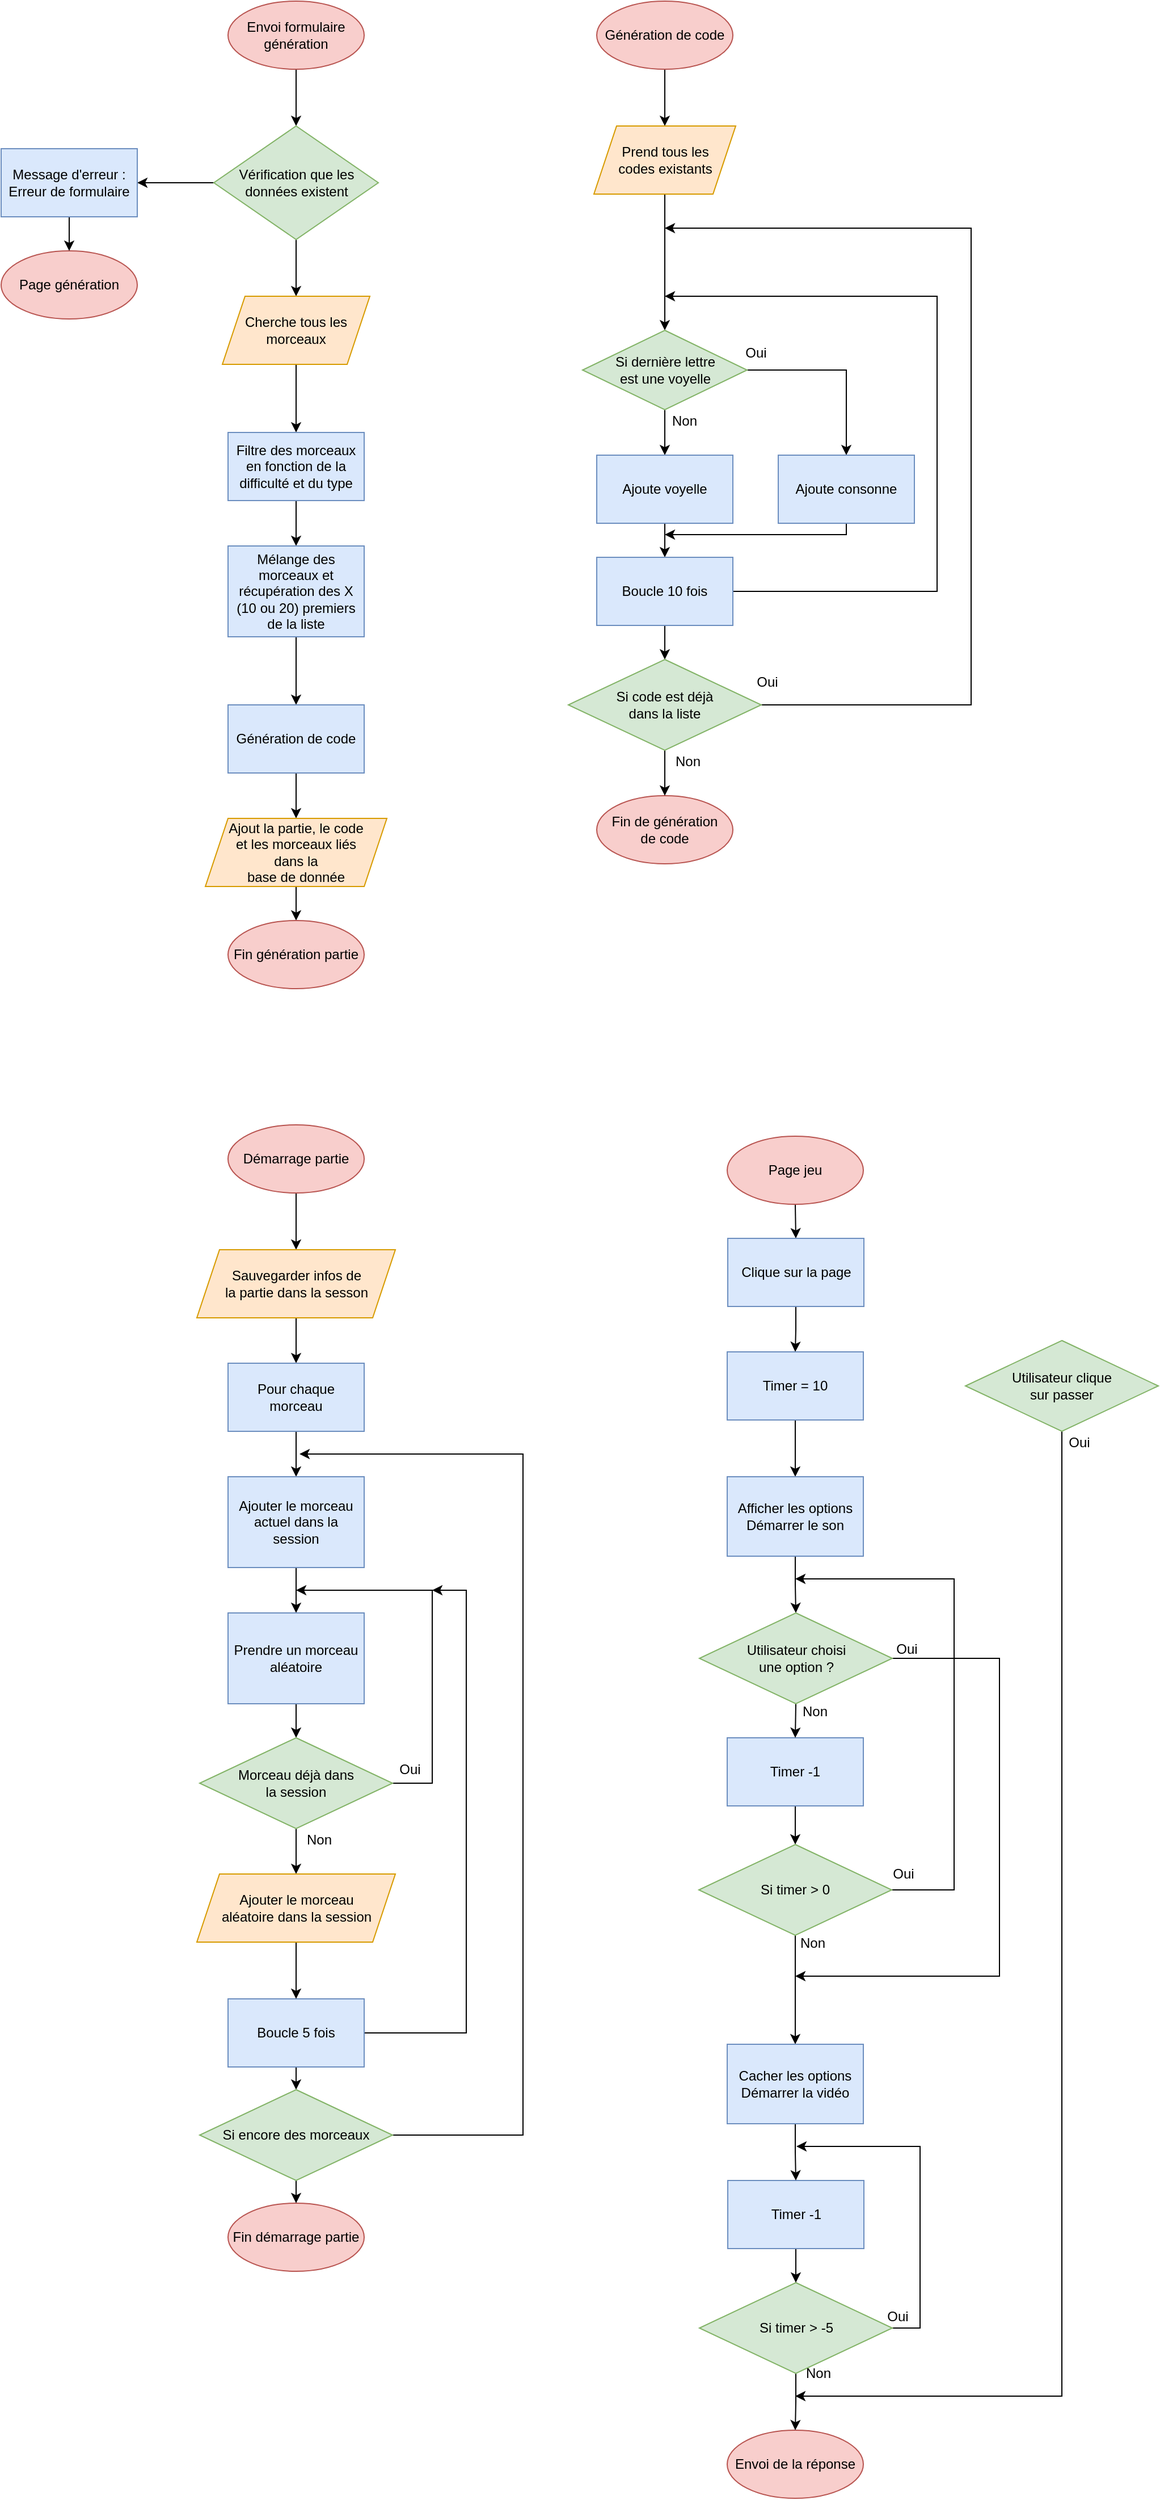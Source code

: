 <mxfile version="14.6.13"><diagram id="AZ0pL0yeE31RmLNYWBjG" name="Page-1"><mxGraphModel dx="1044" dy="1184" grid="1" gridSize="10" guides="1" tooltips="1" connect="1" arrows="1" fold="1" page="1" pageScale="1" pageWidth="827" pageHeight="1169" math="0" shadow="0"><root><mxCell id="0"/><mxCell id="1" parent="0"/><mxCell id="qas8yCtFfubwU2n-jOo3-7" style="edgeStyle=orthogonalEdgeStyle;rounded=0;orthogonalLoop=1;jettySize=auto;html=1;exitX=0.5;exitY=1;exitDx=0;exitDy=0;entryX=0.5;entryY=0;entryDx=0;entryDy=0;" parent="1" source="qas8yCtFfubwU2n-jOo3-1" target="qas8yCtFfubwU2n-jOo3-2" edge="1"><mxGeometry relative="1" as="geometry"/></mxCell><mxCell id="qas8yCtFfubwU2n-jOo3-1" value="Envoi formulaire génération" style="ellipse;whiteSpace=wrap;html=1;fillColor=#f8cecc;strokeColor=#b85450;" parent="1" vertex="1"><mxGeometry x="300" y="50" width="120" height="60" as="geometry"/></mxCell><mxCell id="qas8yCtFfubwU2n-jOo3-5" style="edgeStyle=orthogonalEdgeStyle;rounded=0;orthogonalLoop=1;jettySize=auto;html=1;exitX=0;exitY=0.5;exitDx=0;exitDy=0;entryX=1;entryY=0.5;entryDx=0;entryDy=0;" parent="1" source="qas8yCtFfubwU2n-jOo3-2" target="qas8yCtFfubwU2n-jOo3-4" edge="1"><mxGeometry relative="1" as="geometry"/></mxCell><mxCell id="qas8yCtFfubwU2n-jOo3-9" style="edgeStyle=orthogonalEdgeStyle;rounded=0;orthogonalLoop=1;jettySize=auto;html=1;exitX=0.5;exitY=1;exitDx=0;exitDy=0;entryX=0.5;entryY=0;entryDx=0;entryDy=0;" parent="1" source="qas8yCtFfubwU2n-jOo3-2" target="qas8yCtFfubwU2n-jOo3-8" edge="1"><mxGeometry relative="1" as="geometry"/></mxCell><mxCell id="qas8yCtFfubwU2n-jOo3-2" value="Vérification que les données existent" style="rhombus;whiteSpace=wrap;html=1;fillColor=#d5e8d4;strokeColor=#82b366;" parent="1" vertex="1"><mxGeometry x="287.5" y="160" width="145" height="100" as="geometry"/></mxCell><mxCell id="qas8yCtFfubwU2n-jOo3-3" value="Page génération" style="ellipse;whiteSpace=wrap;html=1;fillColor=#f8cecc;strokeColor=#b85450;" parent="1" vertex="1"><mxGeometry x="100" y="270" width="120" height="60" as="geometry"/></mxCell><mxCell id="qas8yCtFfubwU2n-jOo3-6" style="edgeStyle=orthogonalEdgeStyle;rounded=0;orthogonalLoop=1;jettySize=auto;html=1;exitX=0.5;exitY=1;exitDx=0;exitDy=0;entryX=0.5;entryY=0;entryDx=0;entryDy=0;" parent="1" source="qas8yCtFfubwU2n-jOo3-4" target="qas8yCtFfubwU2n-jOo3-3" edge="1"><mxGeometry relative="1" as="geometry"/></mxCell><mxCell id="qas8yCtFfubwU2n-jOo3-4" value="Message d'erreur : Erreur de formulaire" style="rounded=0;whiteSpace=wrap;html=1;fillColor=#dae8fc;strokeColor=#6c8ebf;" parent="1" vertex="1"><mxGeometry x="100" y="180" width="120" height="60" as="geometry"/></mxCell><mxCell id="qas8yCtFfubwU2n-jOo3-11" style="edgeStyle=orthogonalEdgeStyle;rounded=0;orthogonalLoop=1;jettySize=auto;html=1;exitX=0.5;exitY=1;exitDx=0;exitDy=0;entryX=0.5;entryY=0;entryDx=0;entryDy=0;" parent="1" source="qas8yCtFfubwU2n-jOo3-8" target="qas8yCtFfubwU2n-jOo3-10" edge="1"><mxGeometry relative="1" as="geometry"/></mxCell><mxCell id="qas8yCtFfubwU2n-jOo3-8" value="Cherche tous les morceaux" style="shape=parallelogram;perimeter=parallelogramPerimeter;whiteSpace=wrap;html=1;fixedSize=1;fontStyle=0;fillColor=#ffe6cc;strokeColor=#d79b00;" parent="1" vertex="1"><mxGeometry x="295" y="310" width="130" height="60" as="geometry"/></mxCell><mxCell id="qas8yCtFfubwU2n-jOo3-45" style="edgeStyle=orthogonalEdgeStyle;rounded=0;orthogonalLoop=1;jettySize=auto;html=1;exitX=0.5;exitY=1;exitDx=0;exitDy=0;entryX=0.5;entryY=0;entryDx=0;entryDy=0;" parent="1" source="qas8yCtFfubwU2n-jOo3-10" target="qas8yCtFfubwU2n-jOo3-12" edge="1"><mxGeometry relative="1" as="geometry"/></mxCell><mxCell id="qas8yCtFfubwU2n-jOo3-10" value="Filtre des morceaux en fonction de la difficulté et du type" style="rounded=0;whiteSpace=wrap;html=1;fillColor=#dae8fc;strokeColor=#6c8ebf;" parent="1" vertex="1"><mxGeometry x="300" y="430" width="120" height="60" as="geometry"/></mxCell><mxCell id="qas8yCtFfubwU2n-jOo3-46" style="edgeStyle=orthogonalEdgeStyle;rounded=0;orthogonalLoop=1;jettySize=auto;html=1;exitX=0.5;exitY=1;exitDx=0;exitDy=0;entryX=0.5;entryY=0;entryDx=0;entryDy=0;" parent="1" source="qas8yCtFfubwU2n-jOo3-12" target="qas8yCtFfubwU2n-jOo3-44" edge="1"><mxGeometry relative="1" as="geometry"/></mxCell><mxCell id="qas8yCtFfubwU2n-jOo3-12" value="Mélange des morceaux et récupération des X (10 ou 20) premiers de la liste" style="rounded=0;whiteSpace=wrap;html=1;fillColor=#dae8fc;strokeColor=#6c8ebf;" parent="1" vertex="1"><mxGeometry x="300" y="530" width="120" height="80" as="geometry"/></mxCell><mxCell id="qas8yCtFfubwU2n-jOo3-37" style="edgeStyle=orthogonalEdgeStyle;rounded=0;orthogonalLoop=1;jettySize=auto;html=1;exitX=0.5;exitY=1;exitDx=0;exitDy=0;entryX=0.5;entryY=0;entryDx=0;entryDy=0;" parent="1" source="qas8yCtFfubwU2n-jOo3-13" target="qas8yCtFfubwU2n-jOo3-17" edge="1"><mxGeometry relative="1" as="geometry"/></mxCell><mxCell id="qas8yCtFfubwU2n-jOo3-13" value="Génération de code" style="ellipse;whiteSpace=wrap;html=1;fillColor=#f8cecc;strokeColor=#b85450;" parent="1" vertex="1"><mxGeometry x="625" y="50" width="120" height="60" as="geometry"/></mxCell><mxCell id="qas8yCtFfubwU2n-jOo3-14" value="&lt;div&gt;Fin de génération &lt;br&gt;&lt;/div&gt;&lt;div&gt;de code&lt;/div&gt;" style="ellipse;whiteSpace=wrap;html=1;fillColor=#f8cecc;strokeColor=#b85450;" parent="1" vertex="1"><mxGeometry x="625" y="750" width="120" height="60" as="geometry"/></mxCell><mxCell id="qas8yCtFfubwU2n-jOo3-33" style="edgeStyle=orthogonalEdgeStyle;rounded=0;orthogonalLoop=1;jettySize=auto;html=1;exitX=0.5;exitY=1;exitDx=0;exitDy=0;entryX=0.5;entryY=0;entryDx=0;entryDy=0;" parent="1" source="qas8yCtFfubwU2n-jOo3-17" target="qas8yCtFfubwU2n-jOo3-18" edge="1"><mxGeometry relative="1" as="geometry"/></mxCell><mxCell id="qas8yCtFfubwU2n-jOo3-17" value="&lt;div&gt;Prend tous les &lt;br&gt;&lt;/div&gt;&lt;div&gt;codes existants&lt;/div&gt;" style="shape=parallelogram;perimeter=parallelogramPerimeter;whiteSpace=wrap;html=1;fixedSize=1;fontStyle=0;fillColor=#ffe6cc;strokeColor=#d79b00;" parent="1" vertex="1"><mxGeometry x="622.5" y="160" width="125" height="60" as="geometry"/></mxCell><mxCell id="qas8yCtFfubwU2n-jOo3-22" style="edgeStyle=orthogonalEdgeStyle;rounded=0;orthogonalLoop=1;jettySize=auto;html=1;exitX=1;exitY=0.5;exitDx=0;exitDy=0;entryX=0.5;entryY=0;entryDx=0;entryDy=0;" parent="1" source="qas8yCtFfubwU2n-jOo3-18" target="qas8yCtFfubwU2n-jOo3-21" edge="1"><mxGeometry relative="1" as="geometry"/></mxCell><mxCell id="qas8yCtFfubwU2n-jOo3-23" style="edgeStyle=orthogonalEdgeStyle;rounded=0;orthogonalLoop=1;jettySize=auto;html=1;exitX=0.5;exitY=1;exitDx=0;exitDy=0;entryX=0.5;entryY=0;entryDx=0;entryDy=0;" parent="1" source="qas8yCtFfubwU2n-jOo3-18" target="qas8yCtFfubwU2n-jOo3-20" edge="1"><mxGeometry relative="1" as="geometry"/></mxCell><mxCell id="qas8yCtFfubwU2n-jOo3-18" value="&lt;div&gt;Si dernière lettre &lt;br&gt;&lt;/div&gt;&lt;div&gt;est une voyelle&lt;/div&gt;" style="rhombus;whiteSpace=wrap;html=1;fillColor=#d5e8d4;strokeColor=#82b366;" parent="1" vertex="1"><mxGeometry x="612.5" y="340" width="145" height="70" as="geometry"/></mxCell><mxCell id="qas8yCtFfubwU2n-jOo3-36" style="edgeStyle=orthogonalEdgeStyle;rounded=0;orthogonalLoop=1;jettySize=auto;html=1;exitX=0.5;exitY=1;exitDx=0;exitDy=0;entryX=0.5;entryY=0;entryDx=0;entryDy=0;" parent="1" source="qas8yCtFfubwU2n-jOo3-20" target="qas8yCtFfubwU2n-jOo3-29" edge="1"><mxGeometry relative="1" as="geometry"/></mxCell><mxCell id="qas8yCtFfubwU2n-jOo3-20" value="Ajoute voyelle" style="rounded=0;whiteSpace=wrap;html=1;fillColor=#dae8fc;strokeColor=#6c8ebf;" parent="1" vertex="1"><mxGeometry x="625" y="450" width="120" height="60" as="geometry"/></mxCell><mxCell id="qas8yCtFfubwU2n-jOo3-31" style="edgeStyle=orthogonalEdgeStyle;rounded=0;orthogonalLoop=1;jettySize=auto;html=1;exitX=0.5;exitY=1;exitDx=0;exitDy=0;" parent="1" source="qas8yCtFfubwU2n-jOo3-21" edge="1"><mxGeometry relative="1" as="geometry"><mxPoint x="685" y="520" as="targetPoint"/><Array as="points"><mxPoint x="845" y="520"/></Array></mxGeometry></mxCell><mxCell id="qas8yCtFfubwU2n-jOo3-21" value="Ajoute consonne" style="rounded=0;whiteSpace=wrap;html=1;fillColor=#dae8fc;strokeColor=#6c8ebf;" parent="1" vertex="1"><mxGeometry x="785" y="450" width="120" height="60" as="geometry"/></mxCell><mxCell id="qas8yCtFfubwU2n-jOo3-24" value="Non" style="text;html=1;align=center;verticalAlign=middle;resizable=0;points=[];autosize=1;strokeColor=none;" parent="1" vertex="1"><mxGeometry x="682" y="410" width="40" height="20" as="geometry"/></mxCell><mxCell id="qas8yCtFfubwU2n-jOo3-25" value="Oui" style="text;html=1;align=center;verticalAlign=middle;resizable=0;points=[];autosize=1;strokeColor=none;" parent="1" vertex="1"><mxGeometry x="750" y="350" width="30" height="20" as="geometry"/></mxCell><mxCell id="qas8yCtFfubwU2n-jOo3-32" style="edgeStyle=orthogonalEdgeStyle;rounded=0;orthogonalLoop=1;jettySize=auto;html=1;exitX=1;exitY=0.5;exitDx=0;exitDy=0;" parent="1" source="qas8yCtFfubwU2n-jOo3-29" edge="1"><mxGeometry relative="1" as="geometry"><mxPoint x="685" y="310" as="targetPoint"/><Array as="points"><mxPoint x="925" y="570"/><mxPoint x="925" y="310"/></Array></mxGeometry></mxCell><mxCell id="qas8yCtFfubwU2n-jOo3-43" style="edgeStyle=orthogonalEdgeStyle;rounded=0;orthogonalLoop=1;jettySize=auto;html=1;exitX=0.5;exitY=1;exitDx=0;exitDy=0;entryX=0.5;entryY=0;entryDx=0;entryDy=0;" parent="1" source="qas8yCtFfubwU2n-jOo3-29" target="qas8yCtFfubwU2n-jOo3-34" edge="1"><mxGeometry relative="1" as="geometry"/></mxCell><mxCell id="qas8yCtFfubwU2n-jOo3-29" value="Boucle 10 fois" style="rounded=0;whiteSpace=wrap;html=1;fillColor=#dae8fc;strokeColor=#6c8ebf;" parent="1" vertex="1"><mxGeometry x="625" y="540" width="120" height="60" as="geometry"/></mxCell><mxCell id="qas8yCtFfubwU2n-jOo3-35" style="edgeStyle=orthogonalEdgeStyle;rounded=0;orthogonalLoop=1;jettySize=auto;html=1;exitX=1;exitY=0.5;exitDx=0;exitDy=0;" parent="1" source="qas8yCtFfubwU2n-jOo3-34" edge="1"><mxGeometry relative="1" as="geometry"><mxPoint x="685" y="250" as="targetPoint"/><Array as="points"><mxPoint x="955" y="670"/><mxPoint x="955" y="250"/></Array></mxGeometry></mxCell><mxCell id="qas8yCtFfubwU2n-jOo3-41" style="edgeStyle=orthogonalEdgeStyle;rounded=0;orthogonalLoop=1;jettySize=auto;html=1;exitX=0.5;exitY=1;exitDx=0;exitDy=0;entryX=0.5;entryY=0;entryDx=0;entryDy=0;" parent="1" source="qas8yCtFfubwU2n-jOo3-34" target="qas8yCtFfubwU2n-jOo3-14" edge="1"><mxGeometry relative="1" as="geometry"/></mxCell><mxCell id="qas8yCtFfubwU2n-jOo3-34" value="&lt;div&gt;Si code est déjà &lt;br&gt;&lt;/div&gt;&lt;div&gt;dans la liste&lt;/div&gt;" style="rhombus;whiteSpace=wrap;html=1;fillColor=#d5e8d4;strokeColor=#82b366;" parent="1" vertex="1"><mxGeometry x="600" y="630" width="170" height="80" as="geometry"/></mxCell><mxCell id="qas8yCtFfubwU2n-jOo3-39" value="Oui" style="text;html=1;align=center;verticalAlign=middle;resizable=0;points=[];autosize=1;strokeColor=none;" parent="1" vertex="1"><mxGeometry x="760" y="640" width="30" height="20" as="geometry"/></mxCell><mxCell id="qas8yCtFfubwU2n-jOo3-40" value="Non" style="text;html=1;align=center;verticalAlign=middle;resizable=0;points=[];autosize=1;strokeColor=none;" parent="1" vertex="1"><mxGeometry x="685" y="710" width="40" height="20" as="geometry"/></mxCell><mxCell id="qas8yCtFfubwU2n-jOo3-48" style="edgeStyle=orthogonalEdgeStyle;rounded=0;orthogonalLoop=1;jettySize=auto;html=1;exitX=0.5;exitY=1;exitDx=0;exitDy=0;entryX=0.5;entryY=0;entryDx=0;entryDy=0;" parent="1" source="qas8yCtFfubwU2n-jOo3-44" target="qas8yCtFfubwU2n-jOo3-47" edge="1"><mxGeometry relative="1" as="geometry"/></mxCell><mxCell id="qas8yCtFfubwU2n-jOo3-44" value="Génération de code" style="rounded=0;whiteSpace=wrap;html=1;fillColor=#dae8fc;strokeColor=#6c8ebf;" parent="1" vertex="1"><mxGeometry x="300" y="670" width="120" height="60" as="geometry"/></mxCell><mxCell id="qas8yCtFfubwU2n-jOo3-50" style="edgeStyle=orthogonalEdgeStyle;rounded=0;orthogonalLoop=1;jettySize=auto;html=1;exitX=0.5;exitY=1;exitDx=0;exitDy=0;entryX=0.5;entryY=0;entryDx=0;entryDy=0;" parent="1" source="qas8yCtFfubwU2n-jOo3-47" target="qas8yCtFfubwU2n-jOo3-49" edge="1"><mxGeometry relative="1" as="geometry"/></mxCell><mxCell id="qas8yCtFfubwU2n-jOo3-47" value="&lt;div&gt;Ajout la partie, le code &lt;br&gt;&lt;/div&gt;&lt;div&gt;et les morceaux liés &lt;br&gt;&lt;/div&gt;&lt;div&gt;dans la &lt;br&gt;&lt;/div&gt;&lt;div&gt;base de donnée&lt;/div&gt;" style="shape=parallelogram;perimeter=parallelogramPerimeter;whiteSpace=wrap;html=1;fixedSize=1;fillColor=#ffe6cc;strokeColor=#d79b00;" parent="1" vertex="1"><mxGeometry x="280" y="770" width="160" height="60" as="geometry"/></mxCell><mxCell id="qas8yCtFfubwU2n-jOo3-49" value="Fin génération partie" style="ellipse;whiteSpace=wrap;html=1;fillColor=#f8cecc;strokeColor=#b85450;" parent="1" vertex="1"><mxGeometry x="300" y="860" width="120" height="60" as="geometry"/></mxCell><mxCell id="qas8yCtFfubwU2n-jOo3-51" style="edgeStyle=orthogonalEdgeStyle;rounded=0;orthogonalLoop=1;jettySize=auto;html=1;exitX=0.5;exitY=1;exitDx=0;exitDy=0;entryX=0.5;entryY=0;entryDx=0;entryDy=0;" parent="1" source="qas8yCtFfubwU2n-jOo3-52" target="qas8yCtFfubwU2n-jOo3-60" edge="1"><mxGeometry relative="1" as="geometry"><mxPoint x="360" y="1140" as="targetPoint"/></mxGeometry></mxCell><mxCell id="qas8yCtFfubwU2n-jOo3-52" value="Démarrage partie" style="ellipse;whiteSpace=wrap;html=1;fillColor=#f8cecc;strokeColor=#b85450;" parent="1" vertex="1"><mxGeometry x="300" y="1040" width="120" height="60" as="geometry"/></mxCell><mxCell id="qas8yCtFfubwU2n-jOo3-109" style="edgeStyle=orthogonalEdgeStyle;rounded=0;orthogonalLoop=1;jettySize=auto;html=1;exitX=0.5;exitY=1;exitDx=0;exitDy=0;entryX=0.5;entryY=0;entryDx=0;entryDy=0;" parent="1" source="qas8yCtFfubwU2n-jOo3-60" target="qas8yCtFfubwU2n-jOo3-62" edge="1"><mxGeometry relative="1" as="geometry"/></mxCell><mxCell id="qas8yCtFfubwU2n-jOo3-60" value="&lt;div&gt;Sauvegarder infos de &lt;br&gt;&lt;/div&gt;&lt;div&gt;la partie dans la sesson&lt;/div&gt;" style="shape=parallelogram;perimeter=parallelogramPerimeter;whiteSpace=wrap;html=1;fixedSize=1;fontStyle=0;fillColor=#ffe6cc;strokeColor=#d79b00;" parent="1" vertex="1"><mxGeometry x="272.5" y="1150" width="175" height="60" as="geometry"/></mxCell><mxCell id="qas8yCtFfubwU2n-jOo3-99" style="edgeStyle=orthogonalEdgeStyle;rounded=0;orthogonalLoop=1;jettySize=auto;html=1;exitX=0.5;exitY=1;exitDx=0;exitDy=0;entryX=0.5;entryY=0;entryDx=0;entryDy=0;" parent="1" source="qas8yCtFfubwU2n-jOo3-62" target="qas8yCtFfubwU2n-jOo3-64" edge="1"><mxGeometry relative="1" as="geometry"/></mxCell><mxCell id="qas8yCtFfubwU2n-jOo3-62" value="Pour chaque morceau" style="rounded=0;whiteSpace=wrap;html=1;fillColor=#dae8fc;strokeColor=#6c8ebf;" parent="1" vertex="1"><mxGeometry x="300" y="1250" width="120" height="60" as="geometry"/></mxCell><mxCell id="qas8yCtFfubwU2n-jOo3-100" style="edgeStyle=orthogonalEdgeStyle;rounded=0;orthogonalLoop=1;jettySize=auto;html=1;exitX=0.5;exitY=1;exitDx=0;exitDy=0;entryX=0.5;entryY=0;entryDx=0;entryDy=0;" parent="1" source="qas8yCtFfubwU2n-jOo3-64" target="qas8yCtFfubwU2n-jOo3-94" edge="1"><mxGeometry relative="1" as="geometry"/></mxCell><mxCell id="qas8yCtFfubwU2n-jOo3-64" value="Ajouter le morceau actuel dans la session" style="rounded=0;whiteSpace=wrap;html=1;fillColor=#dae8fc;strokeColor=#6c8ebf;" parent="1" vertex="1"><mxGeometry x="300" y="1350" width="120" height="80" as="geometry"/></mxCell><mxCell id="qas8yCtFfubwU2n-jOo3-91" value="Fin démarrage partie" style="ellipse;whiteSpace=wrap;html=1;fillColor=#f8cecc;strokeColor=#b85450;" parent="1" vertex="1"><mxGeometry x="300" y="1990" width="120" height="60" as="geometry"/></mxCell><mxCell id="qas8yCtFfubwU2n-jOo3-106" style="edgeStyle=orthogonalEdgeStyle;rounded=0;orthogonalLoop=1;jettySize=auto;html=1;exitX=1;exitY=0.5;exitDx=0;exitDy=0;" parent="1" source="qas8yCtFfubwU2n-jOo3-93" edge="1"><mxGeometry relative="1" as="geometry"><mxPoint x="480" y="1450" as="targetPoint"/><Array as="points"><mxPoint x="510" y="1840"/><mxPoint x="510" y="1450"/></Array></mxGeometry></mxCell><mxCell id="qas8yCtFfubwU2n-jOo3-110" style="edgeStyle=orthogonalEdgeStyle;rounded=0;orthogonalLoop=1;jettySize=auto;html=1;exitX=0.5;exitY=1;exitDx=0;exitDy=0;entryX=0.5;entryY=0;entryDx=0;entryDy=0;" parent="1" source="qas8yCtFfubwU2n-jOo3-93" target="qas8yCtFfubwU2n-jOo3-107" edge="1"><mxGeometry relative="1" as="geometry"/></mxCell><mxCell id="qas8yCtFfubwU2n-jOo3-93" value="Boucle 5 fois" style="rounded=0;whiteSpace=wrap;html=1;fillColor=#dae8fc;strokeColor=#6c8ebf;" parent="1" vertex="1"><mxGeometry x="300" y="1810" width="120" height="60" as="geometry"/></mxCell><mxCell id="qas8yCtFfubwU2n-jOo3-101" style="edgeStyle=orthogonalEdgeStyle;rounded=0;orthogonalLoop=1;jettySize=auto;html=1;exitX=0.5;exitY=1;exitDx=0;exitDy=0;entryX=0.5;entryY=0;entryDx=0;entryDy=0;" parent="1" source="qas8yCtFfubwU2n-jOo3-94" target="qas8yCtFfubwU2n-jOo3-95" edge="1"><mxGeometry relative="1" as="geometry"/></mxCell><mxCell id="qas8yCtFfubwU2n-jOo3-94" value="Prendre un morceau aléatoire" style="rounded=0;whiteSpace=wrap;html=1;fillColor=#dae8fc;strokeColor=#6c8ebf;" parent="1" vertex="1"><mxGeometry x="300" y="1470" width="120" height="80" as="geometry"/></mxCell><mxCell id="qas8yCtFfubwU2n-jOo3-102" style="edgeStyle=orthogonalEdgeStyle;rounded=0;orthogonalLoop=1;jettySize=auto;html=1;exitX=0.5;exitY=1;exitDx=0;exitDy=0;entryX=0.5;entryY=0;entryDx=0;entryDy=0;" parent="1" source="qas8yCtFfubwU2n-jOo3-95" target="qas8yCtFfubwU2n-jOo3-112" edge="1"><mxGeometry relative="1" as="geometry"><mxPoint x="360.0" y="1700" as="targetPoint"/></mxGeometry></mxCell><mxCell id="qas8yCtFfubwU2n-jOo3-104" style="edgeStyle=orthogonalEdgeStyle;rounded=0;orthogonalLoop=1;jettySize=auto;html=1;exitX=1;exitY=0.5;exitDx=0;exitDy=0;" parent="1" source="qas8yCtFfubwU2n-jOo3-95" edge="1"><mxGeometry relative="1" as="geometry"><mxPoint x="360" y="1450" as="targetPoint"/><Array as="points"><mxPoint x="480" y="1620"/><mxPoint x="480" y="1450"/></Array></mxGeometry></mxCell><mxCell id="qas8yCtFfubwU2n-jOo3-95" value="&lt;div&gt;Morceau déjà dans &lt;br&gt;&lt;/div&gt;&lt;div&gt;la session&lt;/div&gt;" style="rhombus;whiteSpace=wrap;html=1;fillColor=#d5e8d4;strokeColor=#82b366;" parent="1" vertex="1"><mxGeometry x="275" y="1580" width="170" height="80" as="geometry"/></mxCell><mxCell id="qas8yCtFfubwU2n-jOo3-103" style="edgeStyle=orthogonalEdgeStyle;rounded=0;orthogonalLoop=1;jettySize=auto;html=1;exitX=0.5;exitY=1;exitDx=0;exitDy=0;entryX=0.5;entryY=0;entryDx=0;entryDy=0;" parent="1" source="qas8yCtFfubwU2n-jOo3-112" target="qas8yCtFfubwU2n-jOo3-93" edge="1"><mxGeometry relative="1" as="geometry"><mxPoint x="360.0" y="1780" as="sourcePoint"/></mxGeometry></mxCell><mxCell id="qas8yCtFfubwU2n-jOo3-97" value="Non" style="text;html=1;align=center;verticalAlign=middle;resizable=0;points=[];autosize=1;strokeColor=none;" parent="1" vertex="1"><mxGeometry x="360" y="1660" width="40" height="20" as="geometry"/></mxCell><mxCell id="qas8yCtFfubwU2n-jOo3-98" value="Oui" style="text;html=1;align=center;verticalAlign=middle;resizable=0;points=[];autosize=1;strokeColor=none;" parent="1" vertex="1"><mxGeometry x="445" y="1598" width="30" height="20" as="geometry"/></mxCell><mxCell id="qas8yCtFfubwU2n-jOo3-108" style="edgeStyle=orthogonalEdgeStyle;rounded=0;orthogonalLoop=1;jettySize=auto;html=1;exitX=1;exitY=0.5;exitDx=0;exitDy=0;" parent="1" source="qas8yCtFfubwU2n-jOo3-107" edge="1"><mxGeometry relative="1" as="geometry"><mxPoint x="363" y="1330" as="targetPoint"/><Array as="points"><mxPoint x="560" y="1930"/><mxPoint x="560" y="1330"/></Array></mxGeometry></mxCell><mxCell id="qas8yCtFfubwU2n-jOo3-111" style="edgeStyle=orthogonalEdgeStyle;rounded=0;orthogonalLoop=1;jettySize=auto;html=1;exitX=0.5;exitY=1;exitDx=0;exitDy=0;entryX=0.5;entryY=0;entryDx=0;entryDy=0;" parent="1" source="qas8yCtFfubwU2n-jOo3-107" target="qas8yCtFfubwU2n-jOo3-91" edge="1"><mxGeometry relative="1" as="geometry"/></mxCell><mxCell id="qas8yCtFfubwU2n-jOo3-107" value="Si encore des morceaux" style="rhombus;whiteSpace=wrap;html=1;fillColor=#d5e8d4;strokeColor=#82b366;" parent="1" vertex="1"><mxGeometry x="275" y="1890" width="170" height="80" as="geometry"/></mxCell><mxCell id="qas8yCtFfubwU2n-jOo3-112" value="&lt;div&gt;Ajouter le morceau &lt;br&gt;&lt;/div&gt;&lt;div&gt;aléatoire dans la session&lt;/div&gt;" style="shape=parallelogram;perimeter=parallelogramPerimeter;whiteSpace=wrap;html=1;fixedSize=1;fontStyle=0;fillColor=#ffe6cc;strokeColor=#d79b00;" parent="1" vertex="1"><mxGeometry x="272.5" y="1700" width="175" height="60" as="geometry"/></mxCell><mxCell id="HBlrFxKf2baQT2B9IKiQ-1" style="edgeStyle=orthogonalEdgeStyle;rounded=0;orthogonalLoop=1;jettySize=auto;html=1;exitX=0.5;exitY=1;exitDx=0;exitDy=0;entryX=0.5;entryY=0;entryDx=0;entryDy=0;" edge="1" parent="1" source="HBlrFxKf2baQT2B9IKiQ-2" target="HBlrFxKf2baQT2B9IKiQ-6"><mxGeometry relative="1" as="geometry"><mxPoint x="807.5" y="1160" as="targetPoint"/></mxGeometry></mxCell><mxCell id="HBlrFxKf2baQT2B9IKiQ-2" value="Page jeu" style="ellipse;whiteSpace=wrap;html=1;fillColor=#f8cecc;strokeColor=#b85450;" vertex="1" parent="1"><mxGeometry x="740" y="1050" width="120" height="60" as="geometry"/></mxCell><mxCell id="HBlrFxKf2baQT2B9IKiQ-5" style="edgeStyle=orthogonalEdgeStyle;rounded=0;orthogonalLoop=1;jettySize=auto;html=1;exitX=0.5;exitY=1;exitDx=0;exitDy=0;entryX=0.5;entryY=0;entryDx=0;entryDy=0;" edge="1" parent="1" source="HBlrFxKf2baQT2B9IKiQ-6" target="HBlrFxKf2baQT2B9IKiQ-8"><mxGeometry relative="1" as="geometry"/></mxCell><mxCell id="HBlrFxKf2baQT2B9IKiQ-6" value="Clique sur la page" style="rounded=0;whiteSpace=wrap;html=1;fillColor=#dae8fc;strokeColor=#6c8ebf;" vertex="1" parent="1"><mxGeometry x="740.5" y="1140" width="120" height="60" as="geometry"/></mxCell><mxCell id="HBlrFxKf2baQT2B9IKiQ-7" style="edgeStyle=orthogonalEdgeStyle;rounded=0;orthogonalLoop=1;jettySize=auto;html=1;exitX=0.5;exitY=1;exitDx=0;exitDy=0;entryX=0.5;entryY=0;entryDx=0;entryDy=0;" edge="1" parent="1" source="HBlrFxKf2baQT2B9IKiQ-8" target="HBlrFxKf2baQT2B9IKiQ-14"><mxGeometry relative="1" as="geometry"/></mxCell><mxCell id="HBlrFxKf2baQT2B9IKiQ-8" value="Timer = 10" style="rounded=0;whiteSpace=wrap;html=1;fillColor=#dae8fc;strokeColor=#6c8ebf;" vertex="1" parent="1"><mxGeometry x="740" y="1240" width="120" height="60" as="geometry"/></mxCell><mxCell id="HBlrFxKf2baQT2B9IKiQ-9" value="Envoi de la réponse" style="ellipse;whiteSpace=wrap;html=1;fillColor=#f8cecc;strokeColor=#b85450;" vertex="1" parent="1"><mxGeometry x="740" y="2190" width="120" height="60" as="geometry"/></mxCell><mxCell id="HBlrFxKf2baQT2B9IKiQ-28" style="edgeStyle=orthogonalEdgeStyle;rounded=0;orthogonalLoop=1;jettySize=auto;html=1;exitX=0.5;exitY=1;exitDx=0;exitDy=0;entryX=0.5;entryY=0;entryDx=0;entryDy=0;" edge="1" parent="1" source="HBlrFxKf2baQT2B9IKiQ-12" target="HBlrFxKf2baQT2B9IKiQ-23"><mxGeometry relative="1" as="geometry"/></mxCell><mxCell id="HBlrFxKf2baQT2B9IKiQ-12" value="Timer -1" style="rounded=0;whiteSpace=wrap;html=1;fillColor=#dae8fc;strokeColor=#6c8ebf;" vertex="1" parent="1"><mxGeometry x="740" y="1580" width="120" height="60" as="geometry"/></mxCell><mxCell id="HBlrFxKf2baQT2B9IKiQ-25" style="edgeStyle=orthogonalEdgeStyle;rounded=0;orthogonalLoop=1;jettySize=auto;html=1;exitX=0.5;exitY=1;exitDx=0;exitDy=0;entryX=0.5;entryY=0;entryDx=0;entryDy=0;" edge="1" parent="1" source="HBlrFxKf2baQT2B9IKiQ-14" target="HBlrFxKf2baQT2B9IKiQ-17"><mxGeometry relative="1" as="geometry"/></mxCell><mxCell id="HBlrFxKf2baQT2B9IKiQ-14" value="&lt;div&gt;Afficher les options&lt;/div&gt;&lt;div&gt;Démarrer le son&lt;br&gt;&lt;/div&gt;" style="rounded=0;whiteSpace=wrap;html=1;fillColor=#dae8fc;strokeColor=#6c8ebf;" vertex="1" parent="1"><mxGeometry x="740" y="1350" width="120" height="70" as="geometry"/></mxCell><mxCell id="HBlrFxKf2baQT2B9IKiQ-26" style="edgeStyle=orthogonalEdgeStyle;rounded=0;orthogonalLoop=1;jettySize=auto;html=1;exitX=0.5;exitY=1;exitDx=0;exitDy=0;entryX=0.5;entryY=0;entryDx=0;entryDy=0;" edge="1" parent="1" source="HBlrFxKf2baQT2B9IKiQ-17" target="HBlrFxKf2baQT2B9IKiQ-12"><mxGeometry relative="1" as="geometry"/></mxCell><mxCell id="HBlrFxKf2baQT2B9IKiQ-30" style="edgeStyle=orthogonalEdgeStyle;rounded=0;orthogonalLoop=1;jettySize=auto;html=1;exitX=1;exitY=0.5;exitDx=0;exitDy=0;" edge="1" parent="1" source="HBlrFxKf2baQT2B9IKiQ-17"><mxGeometry relative="1" as="geometry"><mxPoint x="800.0" y="1790" as="targetPoint"/><Array as="points"><mxPoint x="980" y="1510"/><mxPoint x="980" y="1790"/></Array></mxGeometry></mxCell><mxCell id="HBlrFxKf2baQT2B9IKiQ-17" value="&lt;div&gt;Utilisateur choisi &lt;br&gt;&lt;/div&gt;&lt;div&gt;une option ?&lt;br&gt;&lt;/div&gt;" style="rhombus;whiteSpace=wrap;html=1;fillColor=#d5e8d4;strokeColor=#82b366;" vertex="1" parent="1"><mxGeometry x="715.5" y="1470" width="170" height="80" as="geometry"/></mxCell><mxCell id="HBlrFxKf2baQT2B9IKiQ-27" style="edgeStyle=orthogonalEdgeStyle;rounded=0;orthogonalLoop=1;jettySize=auto;html=1;exitX=1;exitY=0.5;exitDx=0;exitDy=0;" edge="1" parent="1" source="HBlrFxKf2baQT2B9IKiQ-23"><mxGeometry relative="1" as="geometry"><mxPoint x="800" y="1440" as="targetPoint"/><Array as="points"><mxPoint x="940" y="1714"/><mxPoint x="940" y="1440"/></Array></mxGeometry></mxCell><mxCell id="HBlrFxKf2baQT2B9IKiQ-29" style="edgeStyle=orthogonalEdgeStyle;rounded=0;orthogonalLoop=1;jettySize=auto;html=1;exitX=0.5;exitY=1;exitDx=0;exitDy=0;entryX=0.5;entryY=0;entryDx=0;entryDy=0;" edge="1" parent="1" source="HBlrFxKf2baQT2B9IKiQ-23" target="HBlrFxKf2baQT2B9IKiQ-37"><mxGeometry relative="1" as="geometry"><mxPoint x="800" y="1840" as="targetPoint"/></mxGeometry></mxCell><mxCell id="HBlrFxKf2baQT2B9IKiQ-23" value="Si timer &amp;gt; 0" style="rhombus;whiteSpace=wrap;html=1;fillColor=#d5e8d4;strokeColor=#82b366;" vertex="1" parent="1"><mxGeometry x="715" y="1674" width="170" height="80" as="geometry"/></mxCell><mxCell id="HBlrFxKf2baQT2B9IKiQ-31" value="Oui" style="text;html=1;align=center;verticalAlign=middle;resizable=0;points=[];autosize=1;strokeColor=none;" vertex="1" parent="1"><mxGeometry x="883" y="1492" width="30" height="20" as="geometry"/></mxCell><mxCell id="HBlrFxKf2baQT2B9IKiQ-32" value="Non" style="text;html=1;align=center;verticalAlign=middle;resizable=0;points=[];autosize=1;strokeColor=none;" vertex="1" parent="1"><mxGeometry x="797" y="1547" width="40" height="20" as="geometry"/></mxCell><mxCell id="HBlrFxKf2baQT2B9IKiQ-33" value="Oui" style="text;html=1;align=center;verticalAlign=middle;resizable=0;points=[];autosize=1;strokeColor=none;" vertex="1" parent="1"><mxGeometry x="880" y="1690" width="30" height="20" as="geometry"/></mxCell><mxCell id="HBlrFxKf2baQT2B9IKiQ-34" value="Non" style="text;html=1;align=center;verticalAlign=middle;resizable=0;points=[];autosize=1;strokeColor=none;" vertex="1" parent="1"><mxGeometry x="795" y="1751" width="40" height="20" as="geometry"/></mxCell><mxCell id="HBlrFxKf2baQT2B9IKiQ-41" style="edgeStyle=orthogonalEdgeStyle;rounded=0;orthogonalLoop=1;jettySize=auto;html=1;exitX=1;exitY=0.5;exitDx=0;exitDy=0;" edge="1" parent="1" source="HBlrFxKf2baQT2B9IKiQ-35"><mxGeometry relative="1" as="geometry"><mxPoint x="801" y="1940" as="targetPoint"/><Array as="points"><mxPoint x="910" y="2100"/><mxPoint x="910" y="1940"/></Array></mxGeometry></mxCell><mxCell id="HBlrFxKf2baQT2B9IKiQ-42" style="edgeStyle=orthogonalEdgeStyle;rounded=0;orthogonalLoop=1;jettySize=auto;html=1;exitX=0.5;exitY=1;exitDx=0;exitDy=0;entryX=0.5;entryY=0;entryDx=0;entryDy=0;" edge="1" parent="1" source="HBlrFxKf2baQT2B9IKiQ-35" target="HBlrFxKf2baQT2B9IKiQ-9"><mxGeometry relative="1" as="geometry"/></mxCell><mxCell id="HBlrFxKf2baQT2B9IKiQ-35" value="Si timer &amp;gt; -5" style="rhombus;whiteSpace=wrap;html=1;fillColor=#d5e8d4;strokeColor=#82b366;" vertex="1" parent="1"><mxGeometry x="715.5" y="2060" width="170" height="80" as="geometry"/></mxCell><mxCell id="HBlrFxKf2baQT2B9IKiQ-40" style="edgeStyle=orthogonalEdgeStyle;rounded=0;orthogonalLoop=1;jettySize=auto;html=1;exitX=0.5;exitY=1;exitDx=0;exitDy=0;entryX=0.5;entryY=0;entryDx=0;entryDy=0;" edge="1" parent="1" source="HBlrFxKf2baQT2B9IKiQ-36" target="HBlrFxKf2baQT2B9IKiQ-35"><mxGeometry relative="1" as="geometry"/></mxCell><mxCell id="HBlrFxKf2baQT2B9IKiQ-36" value="Timer -1" style="rounded=0;whiteSpace=wrap;html=1;fillColor=#dae8fc;strokeColor=#6c8ebf;" vertex="1" parent="1"><mxGeometry x="740.5" y="1970" width="120" height="60" as="geometry"/></mxCell><mxCell id="HBlrFxKf2baQT2B9IKiQ-39" style="edgeStyle=orthogonalEdgeStyle;rounded=0;orthogonalLoop=1;jettySize=auto;html=1;exitX=0.5;exitY=1;exitDx=0;exitDy=0;entryX=0.5;entryY=0;entryDx=0;entryDy=0;" edge="1" parent="1" source="HBlrFxKf2baQT2B9IKiQ-37" target="HBlrFxKf2baQT2B9IKiQ-36"><mxGeometry relative="1" as="geometry"/></mxCell><mxCell id="HBlrFxKf2baQT2B9IKiQ-37" value="&lt;div&gt;Cacher les options&lt;/div&gt;&lt;div&gt;Démarrer la vidéo&lt;br&gt;&lt;/div&gt;" style="rounded=0;whiteSpace=wrap;html=1;fillColor=#dae8fc;strokeColor=#6c8ebf;" vertex="1" parent="1"><mxGeometry x="740" y="1850" width="120" height="70" as="geometry"/></mxCell><mxCell id="HBlrFxKf2baQT2B9IKiQ-44" style="edgeStyle=orthogonalEdgeStyle;rounded=0;orthogonalLoop=1;jettySize=auto;html=1;exitX=0.5;exitY=1;exitDx=0;exitDy=0;" edge="1" parent="1" source="HBlrFxKf2baQT2B9IKiQ-43"><mxGeometry relative="1" as="geometry"><mxPoint x="800" y="2160" as="targetPoint"/><Array as="points"><mxPoint x="1035" y="2160"/></Array></mxGeometry></mxCell><mxCell id="HBlrFxKf2baQT2B9IKiQ-43" value="&lt;div&gt;Utilisateur clique &lt;br&gt;&lt;/div&gt;&lt;div&gt;sur passer&lt;/div&gt;" style="rhombus;whiteSpace=wrap;html=1;fillColor=#d5e8d4;strokeColor=#82b366;" vertex="1" parent="1"><mxGeometry x="950" y="1230" width="170" height="80" as="geometry"/></mxCell><mxCell id="HBlrFxKf2baQT2B9IKiQ-45" value="Oui" style="text;html=1;align=center;verticalAlign=middle;resizable=0;points=[];autosize=1;strokeColor=none;" vertex="1" parent="1"><mxGeometry x="875" y="2080" width="30" height="20" as="geometry"/></mxCell><mxCell id="HBlrFxKf2baQT2B9IKiQ-46" value="Non" style="text;html=1;align=center;verticalAlign=middle;resizable=0;points=[];autosize=1;strokeColor=none;" vertex="1" parent="1"><mxGeometry x="800" y="2130" width="40" height="20" as="geometry"/></mxCell><mxCell id="HBlrFxKf2baQT2B9IKiQ-47" value="Oui" style="text;html=1;align=center;verticalAlign=middle;resizable=0;points=[];autosize=1;strokeColor=none;" vertex="1" parent="1"><mxGeometry x="1035" y="1310" width="30" height="20" as="geometry"/></mxCell></root></mxGraphModel></diagram></mxfile>